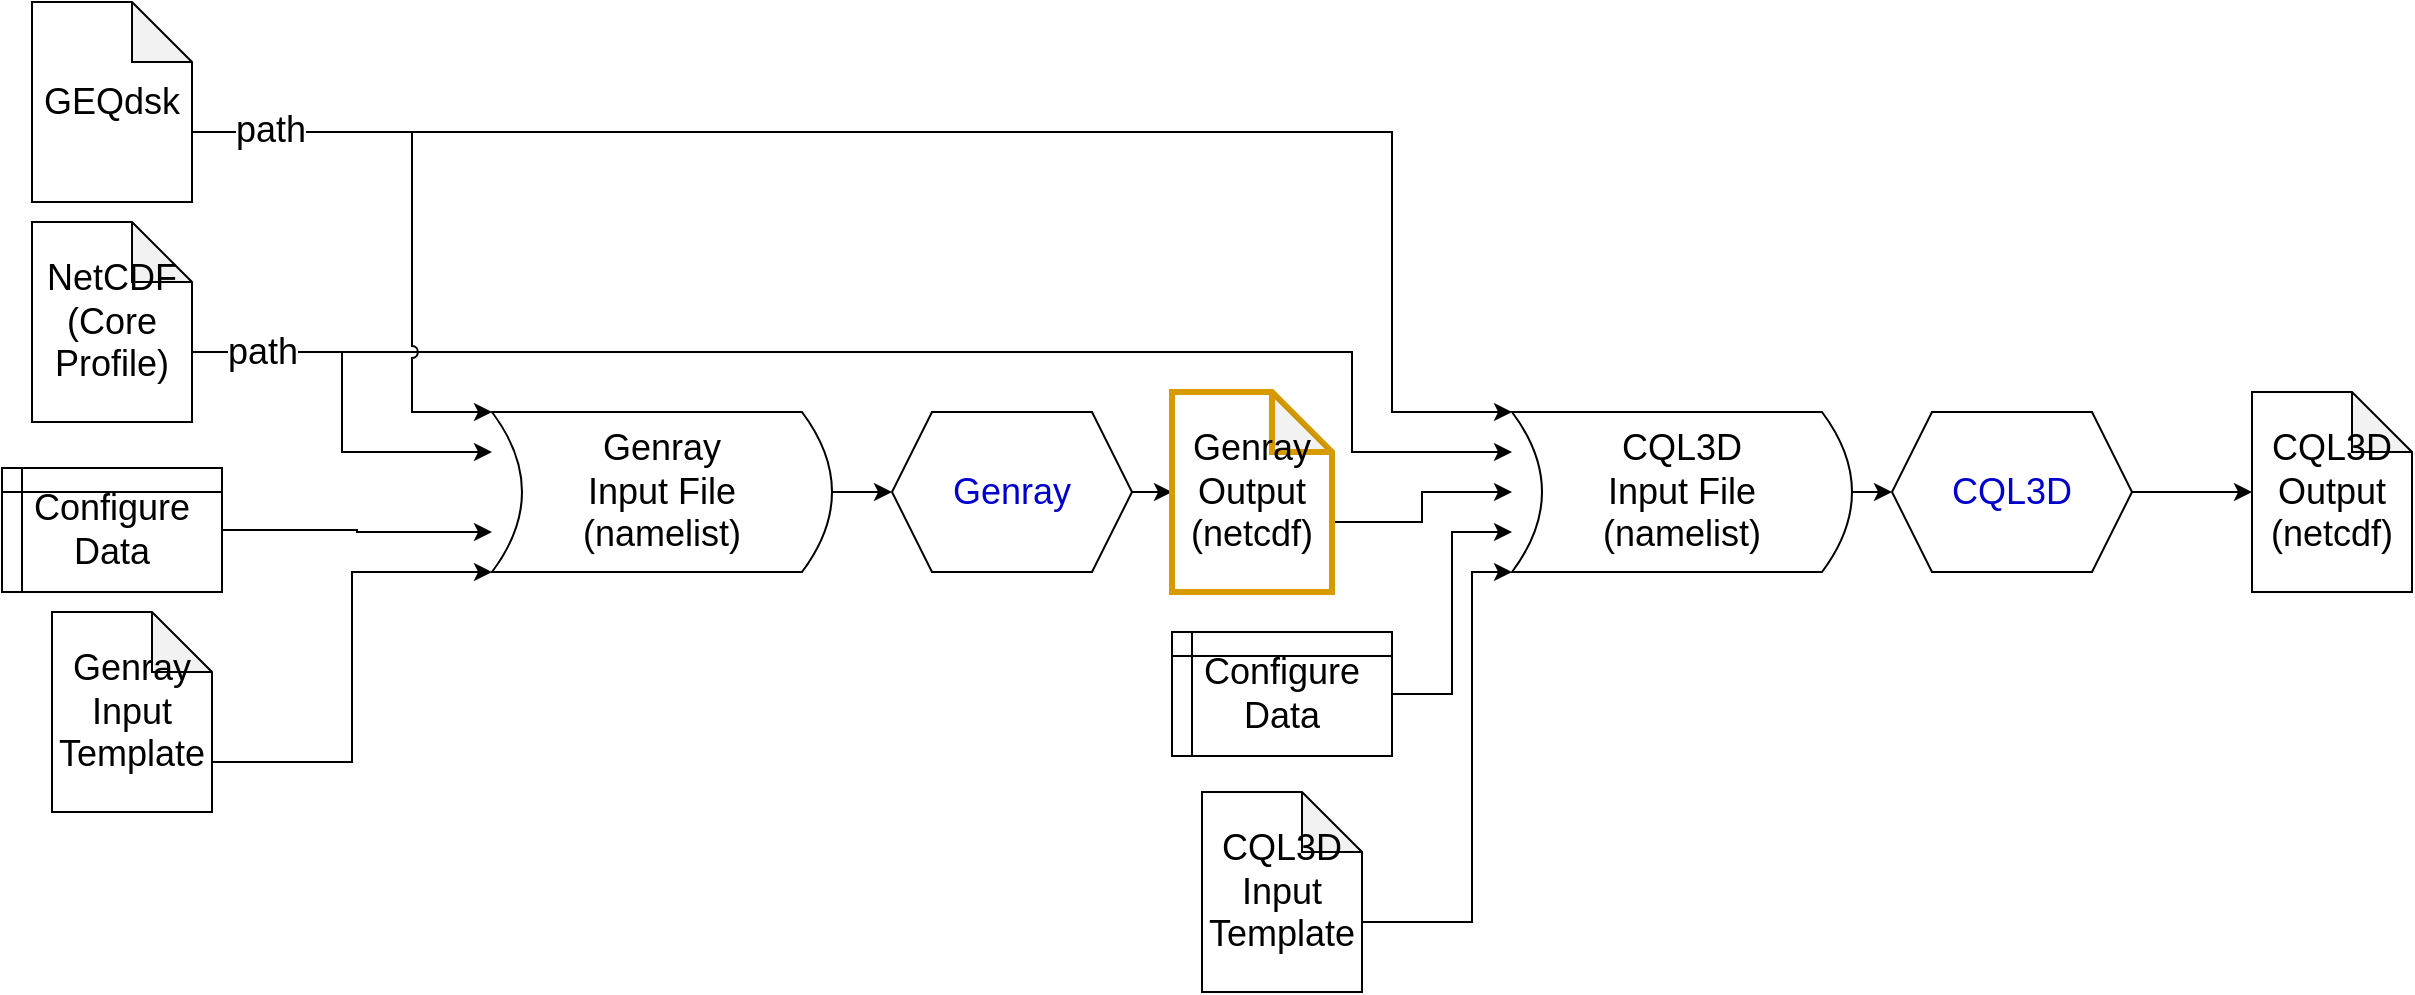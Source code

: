 <mxfile version="14.1.8" type="device"><diagram id="J5iQ0oiNCvUGB-IbAC92" name="Page-1"><mxGraphModel dx="1088" dy="889" grid="1" gridSize="10" guides="1" tooltips="1" connect="1" arrows="1" fold="1" page="1" pageScale="1" pageWidth="1169" pageHeight="827" math="0" shadow="0"><root><mxCell id="0"/><mxCell id="1" parent="0"/><mxCell id="-1J3TiAUXObsgoojcQU9-14" style="edgeStyle=orthogonalEdgeStyle;rounded=0;orthogonalLoop=1;jettySize=auto;html=1;exitX=0;exitY=0;exitDx=80;exitDy=65;exitPerimeter=0;entryX=1;entryY=0.75;entryDx=0;entryDy=0;" edge="1" parent="1" source="MnyyJJHL1lEblQyZdlgP-9" target="-1J3TiAUXObsgoojcQU9-11"><mxGeometry relative="1" as="geometry"><Array as="points"><mxPoint x="1090" y="260"/><mxPoint x="1090" y="310"/></Array></mxGeometry></mxCell><mxCell id="-1J3TiAUXObsgoojcQU9-13" style="edgeStyle=orthogonalEdgeStyle;rounded=0;orthogonalLoop=1;jettySize=auto;html=1;exitX=0;exitY=0;exitDx=80;exitDy=65;exitPerimeter=0;entryX=1;entryY=1;entryDx=0;entryDy=0;" edge="1" parent="1" source="MnyyJJHL1lEblQyZdlgP-8" target="-1J3TiAUXObsgoojcQU9-11"><mxGeometry relative="1" as="geometry"><Array as="points"><mxPoint x="1110" y="150"/><mxPoint x="1110" y="290"/></Array></mxGeometry></mxCell><mxCell id="MnyyJJHL1lEblQyZdlgP-20" style="edgeStyle=orthogonalEdgeStyle;rounded=0;orthogonalLoop=1;jettySize=auto;html=1;exitX=0;exitY=0;exitDx=80;exitDy=65;exitPerimeter=0;entryX=1;entryY=1;entryDx=0;entryDy=0;fontSize=18;jumpStyle=arc;" parent="1" source="MnyyJJHL1lEblQyZdlgP-8" target="-1J3TiAUXObsgoojcQU9-8" edge="1"><mxGeometry relative="1" as="geometry"><mxPoint x="625" y="280" as="targetPoint"/><Array as="points"><mxPoint x="620" y="150"/><mxPoint x="620" y="290"/></Array></mxGeometry></mxCell><mxCell id="MnyyJJHL1lEblQyZdlgP-27" value="path" style="edgeLabel;html=1;align=center;verticalAlign=middle;resizable=0;points=[];fontSize=18;" parent="MnyyJJHL1lEblQyZdlgP-20" vertex="1" connectable="0"><mxGeometry x="-0.736" y="1" relative="1" as="geometry"><mxPoint as="offset"/></mxGeometry></mxCell><mxCell id="MnyyJJHL1lEblQyZdlgP-8" value="GEQdsk&lt;br&gt;" style="shape=note;whiteSpace=wrap;html=1;backgroundOutline=1;darkOpacity=0.05;fontSize=18;" parent="1" vertex="1"><mxGeometry x="430" y="85" width="80" height="100" as="geometry"/></mxCell><mxCell id="MnyyJJHL1lEblQyZdlgP-18" style="edgeStyle=orthogonalEdgeStyle;rounded=0;orthogonalLoop=1;jettySize=auto;html=1;exitX=0;exitY=0;exitDx=80;exitDy=65;exitPerimeter=0;entryX=1;entryY=0.75;entryDx=0;entryDy=0;fontSize=18;" parent="1" source="MnyyJJHL1lEblQyZdlgP-9" target="-1J3TiAUXObsgoojcQU9-8" edge="1"><mxGeometry relative="1" as="geometry"><mxPoint x="610" y="280" as="targetPoint"/></mxGeometry></mxCell><mxCell id="MnyyJJHL1lEblQyZdlgP-26" value="path" style="edgeLabel;html=1;align=center;verticalAlign=middle;resizable=0;points=[];fontSize=18;" parent="MnyyJJHL1lEblQyZdlgP-18" vertex="1" connectable="0"><mxGeometry x="-0.495" relative="1" as="geometry"><mxPoint x="-16" as="offset"/></mxGeometry></mxCell><mxCell id="MnyyJJHL1lEblQyZdlgP-9" value="NetCDF&lt;br&gt;(Core　Profile)" style="shape=note;whiteSpace=wrap;html=1;backgroundOutline=1;darkOpacity=0.05;fontSize=18;" parent="1" vertex="1"><mxGeometry x="430" y="195" width="80" height="100" as="geometry"/></mxCell><mxCell id="MnyyJJHL1lEblQyZdlgP-17" style="edgeStyle=orthogonalEdgeStyle;rounded=0;orthogonalLoop=1;jettySize=auto;html=1;exitX=1;exitY=0.5;exitDx=0;exitDy=0;entryX=1;entryY=0.25;entryDx=0;entryDy=0;fontSize=18;" parent="1" source="MnyyJJHL1lEblQyZdlgP-12" target="-1J3TiAUXObsgoojcQU9-8" edge="1"><mxGeometry relative="1" as="geometry"><mxPoint x="585" y="330" as="targetPoint"/></mxGeometry></mxCell><mxCell id="MnyyJJHL1lEblQyZdlgP-12" value="Configure&lt;br&gt;Data" style="shape=internalStorage;whiteSpace=wrap;html=1;backgroundOutline=1;fontSize=18;dx=10;dy=12;" parent="1" vertex="1"><mxGeometry x="415" y="318" width="110" height="62" as="geometry"/></mxCell><mxCell id="MnyyJJHL1lEblQyZdlgP-23" style="edgeStyle=orthogonalEdgeStyle;rounded=0;orthogonalLoop=1;jettySize=auto;html=1;exitX=0;exitY=0.5;exitDx=0;exitDy=0;entryX=0;entryY=0.5;entryDx=0;entryDy=0;fontSize=18;" parent="1" source="-1J3TiAUXObsgoojcQU9-8" target="MnyyJJHL1lEblQyZdlgP-22" edge="1"><mxGeometry relative="1" as="geometry"/></mxCell><mxCell id="MnyyJJHL1lEblQyZdlgP-25" style="edgeStyle=orthogonalEdgeStyle;rounded=0;orthogonalLoop=1;jettySize=auto;html=1;exitX=1;exitY=0.5;exitDx=0;exitDy=0;entryX=0;entryY=0.5;entryDx=0;entryDy=0;entryPerimeter=0;fontSize=18;" parent="1" source="MnyyJJHL1lEblQyZdlgP-22" target="MnyyJJHL1lEblQyZdlgP-24" edge="1"><mxGeometry relative="1" as="geometry"/></mxCell><mxCell id="MnyyJJHL1lEblQyZdlgP-22" value="&lt;font color=&quot;#0000cc&quot;&gt;Genray&lt;/font&gt;" style="shape=hexagon;perimeter=hexagonPerimeter2;whiteSpace=wrap;html=1;fixedSize=1;fontSize=18;" parent="1" vertex="1"><mxGeometry x="860" y="290" width="120" height="80" as="geometry"/></mxCell><mxCell id="-1J3TiAUXObsgoojcQU9-2" style="edgeStyle=orthogonalEdgeStyle;rounded=0;orthogonalLoop=1;jettySize=auto;html=1;exitX=0;exitY=0.5;exitDx=0;exitDy=0;entryX=0;entryY=0.5;entryDx=0;entryDy=0;" edge="1" parent="1" source="-1J3TiAUXObsgoojcQU9-11" target="-1J3TiAUXObsgoojcQU9-1"><mxGeometry relative="1" as="geometry"/></mxCell><mxCell id="-1J3TiAUXObsgoojcQU9-12" style="edgeStyle=orthogonalEdgeStyle;rounded=0;orthogonalLoop=1;jettySize=auto;html=1;exitX=0;exitY=0;exitDx=80;exitDy=65;exitPerimeter=0;entryX=1;entryY=0.5;entryDx=0;entryDy=0;" edge="1" parent="1" source="MnyyJJHL1lEblQyZdlgP-24" target="-1J3TiAUXObsgoojcQU9-11"><mxGeometry relative="1" as="geometry"/></mxCell><mxCell id="MnyyJJHL1lEblQyZdlgP-24" value="Genray&lt;br&gt;Output&lt;br&gt;(netcdf)" style="shape=note;whiteSpace=wrap;html=1;backgroundOutline=1;darkOpacity=0.05;fontSize=18;strokeColor=#d79b00;fillColor=none;strokeWidth=3;" parent="1" vertex="1"><mxGeometry x="1000" y="280" width="80" height="100" as="geometry"/></mxCell><mxCell id="-1J3TiAUXObsgoojcQU9-4" style="edgeStyle=orthogonalEdgeStyle;rounded=0;orthogonalLoop=1;jettySize=auto;html=1;exitX=1;exitY=0.5;exitDx=0;exitDy=0;entryX=0;entryY=0.5;entryDx=0;entryDy=0;entryPerimeter=0;" edge="1" parent="1" source="-1J3TiAUXObsgoojcQU9-1" target="-1J3TiAUXObsgoojcQU9-3"><mxGeometry relative="1" as="geometry"/></mxCell><mxCell id="-1J3TiAUXObsgoojcQU9-1" value="&lt;font color=&quot;#0000cc&quot;&gt;CQL3D&lt;/font&gt;" style="shape=hexagon;perimeter=hexagonPerimeter2;whiteSpace=wrap;html=1;fixedSize=1;fontSize=18;" vertex="1" parent="1"><mxGeometry x="1360" y="290" width="120" height="80" as="geometry"/></mxCell><mxCell id="-1J3TiAUXObsgoojcQU9-3" value="CQL3D&lt;br&gt;Output&lt;br&gt;(netcdf)" style="shape=note;whiteSpace=wrap;html=1;backgroundOutline=1;darkOpacity=0.05;fontSize=18;" vertex="1" parent="1"><mxGeometry x="1540" y="280" width="80" height="100" as="geometry"/></mxCell><mxCell id="-1J3TiAUXObsgoojcQU9-16" style="edgeStyle=orthogonalEdgeStyle;rounded=0;orthogonalLoop=1;jettySize=auto;html=1;exitX=0;exitY=0;exitDx=80;exitDy=65;exitPerimeter=0;entryX=1;entryY=0;entryDx=0;entryDy=0;" edge="1" parent="1" source="-1J3TiAUXObsgoojcQU9-7" target="-1J3TiAUXObsgoojcQU9-11"><mxGeometry relative="1" as="geometry"><Array as="points"><mxPoint x="1150" y="545"/><mxPoint x="1150" y="370"/></Array></mxGeometry></mxCell><mxCell id="-1J3TiAUXObsgoojcQU9-7" value="CQL3D&lt;br&gt;Input&lt;br&gt;Template" style="shape=note;whiteSpace=wrap;html=1;backgroundOutline=1;darkOpacity=0.05;fontSize=18;" vertex="1" parent="1"><mxGeometry x="1015" y="480" width="80" height="100" as="geometry"/></mxCell><mxCell id="-1J3TiAUXObsgoojcQU9-8" value="&lt;span style=&quot;font-size: 18px&quot;&gt;Genray&lt;/span&gt;&lt;br style=&quot;font-size: 18px&quot;&gt;&lt;span style=&quot;font-size: 18px&quot;&gt;Input&amp;nbsp;&lt;/span&gt;&lt;span style=&quot;font-size: 18px&quot;&gt;File&lt;/span&gt;&lt;br style=&quot;font-size: 18px&quot;&gt;&lt;span style=&quot;font-size: 18px&quot;&gt;(namelist)&lt;/span&gt;" style="shape=dataStorage;whiteSpace=wrap;html=1;fixedSize=1;direction=west;size=15;" vertex="1" parent="1"><mxGeometry x="660" y="290" width="170" height="80" as="geometry"/></mxCell><mxCell id="-1J3TiAUXObsgoojcQU9-10" style="edgeStyle=orthogonalEdgeStyle;rounded=0;orthogonalLoop=1;jettySize=auto;html=1;exitX=0;exitY=0;exitDx=80;exitDy=65;exitPerimeter=0;entryX=1;entryY=0;entryDx=0;entryDy=0;" edge="1" parent="1" source="-1J3TiAUXObsgoojcQU9-9" target="-1J3TiAUXObsgoojcQU9-8"><mxGeometry relative="1" as="geometry"><Array as="points"><mxPoint x="590" y="465"/><mxPoint x="590" y="370"/></Array></mxGeometry></mxCell><mxCell id="-1J3TiAUXObsgoojcQU9-9" value="Genray&lt;br&gt;Input&lt;br&gt;Template" style="shape=note;whiteSpace=wrap;html=1;backgroundOutline=1;darkOpacity=0.05;fontSize=18;" vertex="1" parent="1"><mxGeometry x="440" y="390" width="80" height="100" as="geometry"/></mxCell><mxCell id="-1J3TiAUXObsgoojcQU9-11" value="&lt;span style=&quot;font-size: 18px&quot;&gt;CQL3D&lt;/span&gt;&lt;br style=&quot;font-size: 18px&quot;&gt;&lt;span style=&quot;font-size: 18px&quot;&gt;Input&amp;nbsp;&lt;/span&gt;&lt;span style=&quot;font-size: 18px&quot;&gt;File&lt;/span&gt;&lt;br style=&quot;font-size: 18px&quot;&gt;&lt;span style=&quot;font-size: 18px&quot;&gt;(namelist)&lt;/span&gt;" style="shape=dataStorage;whiteSpace=wrap;html=1;fixedSize=1;direction=west;size=15;" vertex="1" parent="1"><mxGeometry x="1170" y="290" width="170" height="80" as="geometry"/></mxCell><mxCell id="-1J3TiAUXObsgoojcQU9-17" style="edgeStyle=orthogonalEdgeStyle;rounded=0;orthogonalLoop=1;jettySize=auto;html=1;exitX=1;exitY=0.5;exitDx=0;exitDy=0;entryX=1;entryY=0.25;entryDx=0;entryDy=0;" edge="1" parent="1" source="-1J3TiAUXObsgoojcQU9-15" target="-1J3TiAUXObsgoojcQU9-11"><mxGeometry relative="1" as="geometry"/></mxCell><mxCell id="-1J3TiAUXObsgoojcQU9-15" value="Configure&lt;br&gt;Data" style="shape=internalStorage;whiteSpace=wrap;html=1;backgroundOutline=1;fontSize=18;dx=10;dy=12;" vertex="1" parent="1"><mxGeometry x="1000" y="400" width="110" height="62" as="geometry"/></mxCell></root></mxGraphModel></diagram></mxfile>